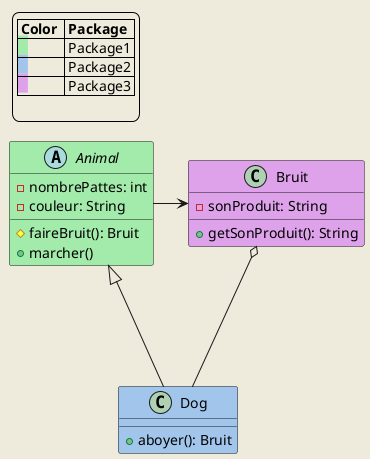 @startuml


skinparam backgroundColor #EEEBDC

legend top left
 |= Color  |= Package |
 |<back:#a2ebaa>   </back>| Package1 |
 |<back:#a2c5eb>   </back>| Package2 |
 |<back:#dea2eb>   </back>| Package3 |

 endlegend


abstract class Animal #a2ebaa{
    -nombrePattes: int
    -couleur: String

    #faireBruit(): Bruit
    +marcher()
}


class Dog #a2c5eb extends Animal {
    +aboyer(): Bruit
}

class Bruit #dea2eb {

    -sonProduit: String
    +getSonProduit(): String
}


Animal --r-> Bruit
Dog -up--o Bruit


@enduml
